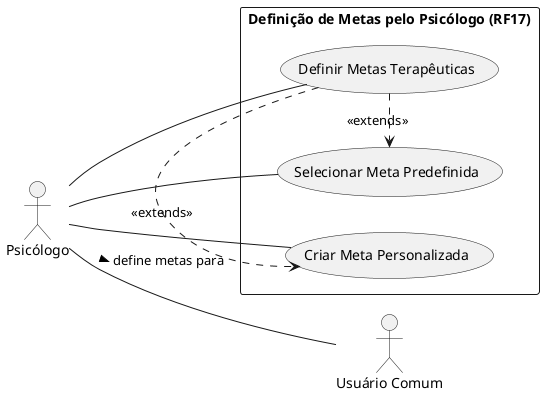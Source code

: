 @startuml
left to right direction

actor "Psicólogo" as Psychologist
actor "Usuário Comum" as User

rectangle "Definição de Metas pelo Psicólogo (RF17)" {
  usecase "Definir Metas Terapêuticas" as RF17_main

  ' O Psicólogo seleciona metas predefinidas oferecidas pelo sistema
  usecase "Selecionar Meta Predefinida" as RF17_uc_select_predefined
  ' O Psicólogo cria metas personalizadas
  usecase "Criar Meta Personalizada" as RF17_uc_create_custom
}

' Psicólogo inicia a definição de metas terapêuticas
Psychologist -- RF17_main

' A definição de metas pode ser estendida pela seleção de uma meta predefinida ou pela criação de uma meta personalizada
RF17_main .> RF17_uc_select_predefined : <<extends>>
RF17_main .> RF17_uc_create_custom : <<extends>>

' O Psicólogo interage diretamente com as opções de seleção/criação
Psychologist -- RF17_uc_select_predefined
Psychologist -- RF17_uc_create_custom

' O psicólogo define metas para o usuário comum
Psychologist -- User : define metas para >
@enduml
